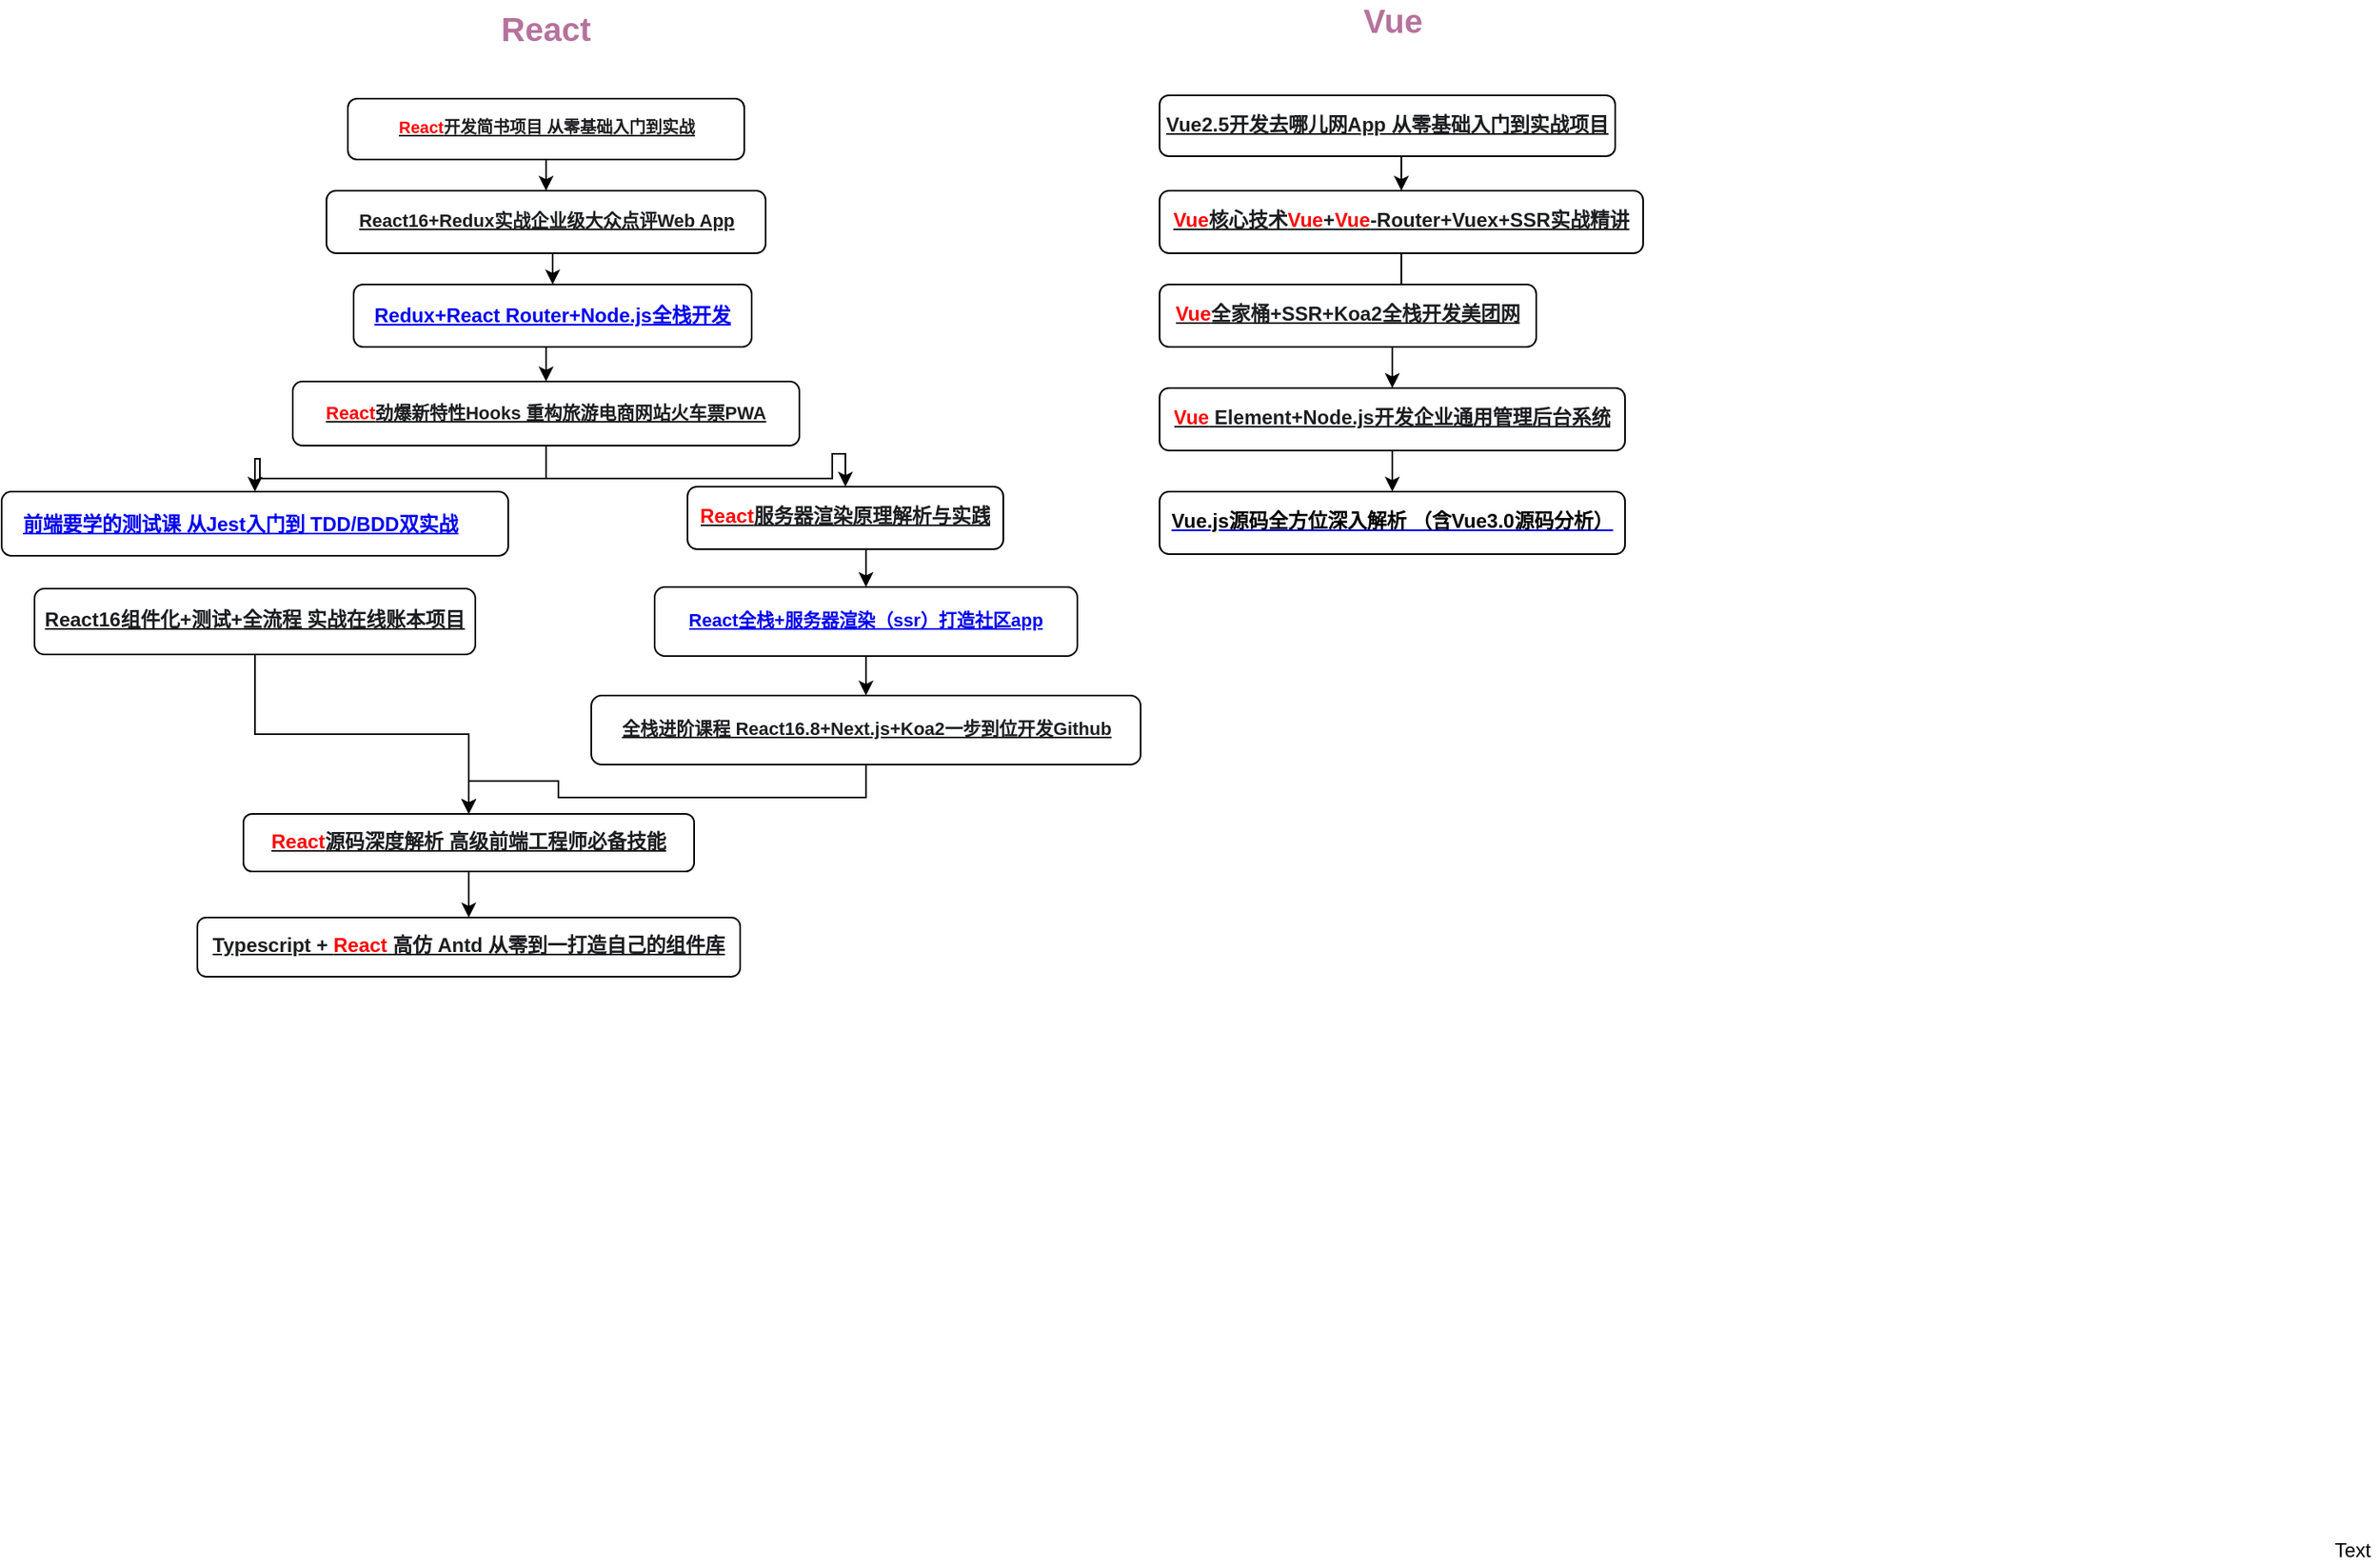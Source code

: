 <mxfile version="12.9.8" type="device"><diagram id="VCD8jmbl7k3ilfH7wO3Z" name="Page-1"><mxGraphModel dx="1422" dy="794" grid="0" gridSize="10" guides="1" tooltips="1" connect="1" arrows="1" fold="1" page="1" pageScale="1" pageWidth="1920" pageHeight="1200" math="0" shadow="0"><root><mxCell id="0"/><mxCell id="1" parent="0"/><mxCell id="zCpXW1Y4T6-CFFsa6al0-1" style="edgeStyle=orthogonalEdgeStyle;rounded=0;orthogonalLoop=1;jettySize=auto;html=1;exitX=0.5;exitY=1;exitDx=0;exitDy=0;" edge="1" parent="1" source="zCpXW1Y4T6-CFFsa6al0-2" target="zCpXW1Y4T6-CFFsa6al0-4"><mxGeometry relative="1" as="geometry"/></mxCell><mxCell id="zCpXW1Y4T6-CFFsa6al0-2" value="&lt;a href=&quot;https://coding.imooc.com/class/229.html&quot; target=&quot;_blank&quot; class=&quot;js-zhuge-allResult item-title js-result-item js-item-title&quot; style=&quot;outline: 0px ; color: rgb(28 , 31 , 33) ; line-height: 32px ; font-weight: 700 ; overflow: hidden ; text-overflow: ellipsis ; display: inline-block ; background-color: rgb(255 , 255 , 255) ; font-size: 10px&quot;&gt;&lt;span class=&quot;highlight&quot; style=&quot;color: red ; font-size: 10px&quot;&gt;React&lt;/span&gt;开发简书项目 从零基础入门到实战&lt;/a&gt;" style="rounded=1;whiteSpace=wrap;html=1;" vertex="1" parent="1"><mxGeometry x="989.5" y="292" width="241" height="37" as="geometry"/></mxCell><mxCell id="zCpXW1Y4T6-CFFsa6al0-36" style="edgeStyle=orthogonalEdgeStyle;rounded=0;orthogonalLoop=1;jettySize=auto;html=1;exitX=0.5;exitY=1;exitDx=0;exitDy=0;entryX=0.5;entryY=0;entryDx=0;entryDy=0;" edge="1" parent="1" source="zCpXW1Y4T6-CFFsa6al0-4" target="zCpXW1Y4T6-CFFsa6al0-33"><mxGeometry relative="1" as="geometry"/></mxCell><mxCell id="zCpXW1Y4T6-CFFsa6al0-4" value="&lt;a href=&quot;https://coding.imooc.com/class/313.html&quot; target=&quot;_blank&quot; class=&quot;js-zhuge-allResult item-title js-result-item js-item-title&quot; style=&quot;outline: 0px ; color: rgb(28 , 31 , 33) ; line-height: 32px ; font-weight: 700 ; overflow: hidden ; text-overflow: ellipsis ; display: inline-block ; background-color: rgb(255 , 255 , 255)&quot;&gt;&lt;font style=&quot;font-size: 11px&quot;&gt;React16+Redux实战企业级大众点评Web App&lt;/font&gt;&lt;/a&gt;" style="rounded=1;whiteSpace=wrap;html=1;" vertex="1" parent="1"><mxGeometry x="976.5" y="348" width="267" height="38" as="geometry"/></mxCell><mxCell id="zCpXW1Y4T6-CFFsa6al0-5" style="edgeStyle=orthogonalEdgeStyle;rounded=0;orthogonalLoop=1;jettySize=auto;html=1;exitX=0.5;exitY=1;exitDx=0;exitDy=0;entryX=0.5;entryY=0;entryDx=0;entryDy=0;" edge="1" parent="1" source="zCpXW1Y4T6-CFFsa6al0-7" target="zCpXW1Y4T6-CFFsa6al0-9"><mxGeometry relative="1" as="geometry"/></mxCell><mxCell id="zCpXW1Y4T6-CFFsa6al0-6" style="edgeStyle=orthogonalEdgeStyle;rounded=0;orthogonalLoop=1;jettySize=auto;html=1;exitX=0.5;exitY=1;exitDx=0;exitDy=0;entryX=0.5;entryY=0;entryDx=0;entryDy=0;" edge="1" parent="1" source="zCpXW1Y4T6-CFFsa6al0-7" target="zCpXW1Y4T6-CFFsa6al0-30"><mxGeometry relative="1" as="geometry"/></mxCell><mxCell id="zCpXW1Y4T6-CFFsa6al0-7" value="&lt;a href=&quot;https://coding.imooc.com/class/348.html&quot; target=&quot;_blank&quot; class=&quot;js-zhuge-allResult item-title js-result-item js-item-title&quot; style=&quot;outline: 0px ; color: rgb(28 , 31 , 33) ; line-height: 32px ; font-weight: 700 ; overflow: hidden ; text-overflow: ellipsis ; display: inline-block ; background-color: rgb(255 , 255 , 255) ; font-size: 11px&quot;&gt;&lt;span class=&quot;highlight&quot; style=&quot;color: red ; font-size: 11px&quot;&gt;React&lt;/span&gt;劲爆新特性Hooks 重构旅游电商网站火车票PWA&lt;/a&gt;" style="rounded=1;whiteSpace=wrap;html=1;" vertex="1" parent="1"><mxGeometry x="956" y="464" width="308" height="39" as="geometry"/></mxCell><mxCell id="zCpXW1Y4T6-CFFsa6al0-8" style="edgeStyle=orthogonalEdgeStyle;rounded=0;orthogonalLoop=1;jettySize=auto;html=1;exitX=0.5;exitY=1;exitDx=0;exitDy=0;entryX=0.5;entryY=0;entryDx=0;entryDy=0;" edge="1" parent="1" source="zCpXW1Y4T6-CFFsa6al0-9" target="zCpXW1Y4T6-CFFsa6al0-29"><mxGeometry relative="1" as="geometry"/></mxCell><mxCell id="zCpXW1Y4T6-CFFsa6al0-9" value="&lt;a href=&quot;https://coding.imooc.com/class/276.html&quot; target=&quot;_blank&quot; class=&quot;js-zhuge-allResult item-title js-result-item js-item-title&quot; style=&quot;outline: 0px ; color: rgb(28 , 31 , 33) ; line-height: 32px ; font-weight: 700 ; overflow: hidden ; text-overflow: ellipsis ; display: inline-block ; background-color: rgb(255 , 255 , 255)&quot;&gt;&lt;span class=&quot;highlight&quot; style=&quot;color: red&quot;&gt;React&lt;/span&gt;服务器渲染原理解析与实践&lt;/a&gt;" style="rounded=1;whiteSpace=wrap;html=1;" vertex="1" parent="1"><mxGeometry x="1196" y="528" width="192" height="38" as="geometry"/></mxCell><mxCell id="zCpXW1Y4T6-CFFsa6al0-10" style="edgeStyle=orthogonalEdgeStyle;rounded=0;orthogonalLoop=1;jettySize=auto;html=1;exitX=0.5;exitY=1;exitDx=0;exitDy=0;" edge="1" parent="1" source="zCpXW1Y4T6-CFFsa6al0-11" target="zCpXW1Y4T6-CFFsa6al0-15"><mxGeometry relative="1" as="geometry"/></mxCell><mxCell id="zCpXW1Y4T6-CFFsa6al0-11" value="&lt;a href=&quot;https://coding.imooc.com/class/334.html&quot; target=&quot;_blank&quot; class=&quot;js-zhuge-allResult item-title js-result-item js-item-title&quot; style=&quot;outline: 0px ; color: rgb(28 , 31 , 33) ; line-height: 32px ; font-weight: 700 ; overflow: hidden ; text-overflow: ellipsis ; display: inline-block ; background-color: rgb(255 , 255 , 255)&quot;&gt;&lt;font style=&quot;font-size: 11px&quot;&gt;全栈进阶课程 React16.8+Next.js+Koa2一步到位开发Github&lt;/font&gt;&lt;/a&gt;" style="rounded=1;whiteSpace=wrap;html=1;" vertex="1" parent="1"><mxGeometry x="1137.5" y="655" width="334" height="42" as="geometry"/></mxCell><mxCell id="zCpXW1Y4T6-CFFsa6al0-12" style="edgeStyle=orthogonalEdgeStyle;rounded=0;orthogonalLoop=1;jettySize=auto;html=1;exitX=0.5;exitY=1;exitDx=0;exitDy=0;" edge="1" parent="1" source="zCpXW1Y4T6-CFFsa6al0-13" target="zCpXW1Y4T6-CFFsa6al0-15"><mxGeometry relative="1" as="geometry"/></mxCell><mxCell id="zCpXW1Y4T6-CFFsa6al0-13" value="&lt;a href=&quot;https://coding.imooc.com/class/302.html&quot; target=&quot;_blank&quot; class=&quot;js-zhuge-allResult item-title js-result-item js-item-title&quot; style=&quot;outline: 0px ; color: rgb(28 , 31 , 33) ; line-height: 32px ; font-weight: 700 ; overflow: hidden ; white-space: nowrap ; text-overflow: ellipsis ; display: inline-block ; background-color: rgb(255 , 255 , 255)&quot;&gt;&lt;font style=&quot;font-size: 12px&quot;&gt;React16组件化+测试+全流程 实战在线账本项目&lt;/font&gt;&lt;/a&gt;" style="rounded=1;whiteSpace=wrap;html=1;" vertex="1" parent="1"><mxGeometry x="799" y="590" width="268" height="40" as="geometry"/></mxCell><mxCell id="zCpXW1Y4T6-CFFsa6al0-14" style="edgeStyle=orthogonalEdgeStyle;rounded=0;orthogonalLoop=1;jettySize=auto;html=1;exitX=0.5;exitY=1;exitDx=0;exitDy=0;" edge="1" parent="1" source="zCpXW1Y4T6-CFFsa6al0-15" target="zCpXW1Y4T6-CFFsa6al0-16"><mxGeometry relative="1" as="geometry"/></mxCell><mxCell id="zCpXW1Y4T6-CFFsa6al0-15" value="&lt;a href=&quot;https://coding.imooc.com/class/309.html&quot; target=&quot;_blank&quot; class=&quot;js-zhuge-allResult item-title js-result-item js-item-title&quot; style=&quot;outline: 0px ; color: rgb(28 , 31 , 33) ; line-height: 32px ; font-weight: 700 ; overflow: hidden ; white-space: nowrap ; text-overflow: ellipsis ; display: inline-block ; background-color: rgb(255 , 255 , 255)&quot;&gt;&lt;span class=&quot;highlight&quot; style=&quot;color: red&quot;&gt;React&lt;/span&gt;源码深度解析 高级前端工程师必备技能&lt;/a&gt;" style="rounded=1;whiteSpace=wrap;html=1;" vertex="1" parent="1"><mxGeometry x="926" y="727" width="274" height="35" as="geometry"/></mxCell><mxCell id="zCpXW1Y4T6-CFFsa6al0-16" value="&lt;a href=&quot;https://coding.imooc.com/class/428.html&quot; target=&quot;_blank&quot; class=&quot;js-zhuge-allResult item-title js-result-item js-item-title&quot; style=&quot;outline: 0px ; color: rgb(28 , 31 , 33) ; line-height: 32px ; font-weight: 700 ; overflow: hidden ; text-overflow: ellipsis ; display: inline-block ; background-color: rgb(255 , 255 , 255)&quot;&gt;Typescript +&amp;nbsp;&lt;span class=&quot;highlight&quot; style=&quot;color: red&quot;&gt;React&lt;/span&gt;&amp;nbsp;高仿 Antd 从零到一打造自己的组件库&lt;/a&gt;" style="rounded=1;whiteSpace=wrap;html=1;" vertex="1" parent="1"><mxGeometry x="898" y="790" width="330" height="36" as="geometry"/></mxCell><mxCell id="zCpXW1Y4T6-CFFsa6al0-17" style="edgeStyle=orthogonalEdgeStyle;rounded=0;orthogonalLoop=1;jettySize=auto;html=1;exitX=0.5;exitY=1;exitDx=0;exitDy=0;entryX=0.5;entryY=0;entryDx=0;entryDy=0;" edge="1" parent="1" source="zCpXW1Y4T6-CFFsa6al0-18" target="zCpXW1Y4T6-CFFsa6al0-20"><mxGeometry relative="1" as="geometry"/></mxCell><mxCell id="zCpXW1Y4T6-CFFsa6al0-18" value="&lt;a href=&quot;https://coding.imooc.com/class/203.html&quot; target=&quot;_blank&quot; class=&quot;js-zhuge-allResult item-title js-result-item js-item-title&quot; style=&quot;outline: 0px ; color: rgb(28 , 31 , 33) ; line-height: 32px ; overflow: hidden ; white-space: nowrap ; text-overflow: ellipsis ; display: inline-block&quot;&gt;&lt;font style=&quot;font-size: 12px ; background-color: rgb(255 , 255 , 255)&quot;&gt;&lt;b&gt;Vue2.5开发去哪儿网App 从零基础入门到实战项目&lt;/b&gt;&lt;/font&gt;&lt;/a&gt;" style="rounded=1;whiteSpace=wrap;html=1;" vertex="1" parent="1"><mxGeometry x="1483" y="290" width="277" height="37" as="geometry"/></mxCell><mxCell id="zCpXW1Y4T6-CFFsa6al0-19" style="edgeStyle=orthogonalEdgeStyle;rounded=0;orthogonalLoop=1;jettySize=auto;html=1;exitX=0.5;exitY=1;exitDx=0;exitDy=0;" edge="1" parent="1" source="zCpXW1Y4T6-CFFsa6al0-20" target="zCpXW1Y4T6-CFFsa6al0-22"><mxGeometry relative="1" as="geometry"/></mxCell><mxCell id="zCpXW1Y4T6-CFFsa6al0-20" value="&lt;a href=&quot;https://coding.imooc.com/class/196.html&quot; target=&quot;_blank&quot; class=&quot;js-zhuge-allResult item-title js-result-item js-item-title&quot; style=&quot;outline: 0px ; color: rgb(28 , 31 , 33) ; line-height: 32px ; font-weight: 700 ; overflow: hidden ; white-space: nowrap ; text-overflow: ellipsis ; display: inline-block ; background-color: rgb(255 , 255 , 255)&quot;&gt;&lt;span class=&quot;highlight&quot; style=&quot;color: red&quot;&gt;Vue&lt;/span&gt;核心技术&lt;span class=&quot;highlight&quot; style=&quot;color: red&quot;&gt;Vue&lt;/span&gt;+&lt;span class=&quot;highlight&quot; style=&quot;color: red&quot;&gt;Vue&lt;/span&gt;-Router+Vuex+SSR实战精讲&lt;/a&gt;" style="rounded=1;whiteSpace=wrap;html=1;" vertex="1" parent="1"><mxGeometry x="1483" y="348" width="294" height="38" as="geometry"/></mxCell><mxCell id="zCpXW1Y4T6-CFFsa6al0-21" style="edgeStyle=orthogonalEdgeStyle;rounded=0;orthogonalLoop=1;jettySize=auto;html=1;exitX=0.5;exitY=1;exitDx=0;exitDy=0;entryX=0.5;entryY=0;entryDx=0;entryDy=0;" edge="1" parent="1" source="zCpXW1Y4T6-CFFsa6al0-22" target="zCpXW1Y4T6-CFFsa6al0-24"><mxGeometry relative="1" as="geometry"/></mxCell><mxCell id="zCpXW1Y4T6-CFFsa6al0-22" value="&lt;a href=&quot;https://coding.imooc.com/class/280.html&quot; target=&quot;_blank&quot; class=&quot;js-zhuge-allResult item-title js-result-item js-item-title&quot; style=&quot;outline: 0px ; color: rgb(28 , 31 , 33) ; line-height: 32px ; font-weight: 700 ; overflow: hidden ; white-space: nowrap ; text-overflow: ellipsis ; display: inline-block ; background-color: rgb(255 , 255 , 255)&quot;&gt;&lt;span class=&quot;highlight&quot; style=&quot;color: red&quot;&gt;Vue&lt;/span&gt;全家桶+SSR+Koa2全栈开发美团网&lt;/a&gt;" style="rounded=1;whiteSpace=wrap;html=1;" vertex="1" parent="1"><mxGeometry x="1483" y="405" width="229" height="38" as="geometry"/></mxCell><mxCell id="zCpXW1Y4T6-CFFsa6al0-23" style="edgeStyle=orthogonalEdgeStyle;rounded=0;orthogonalLoop=1;jettySize=auto;html=1;exitX=0.5;exitY=1;exitDx=0;exitDy=0;" edge="1" parent="1" source="zCpXW1Y4T6-CFFsa6al0-24" target="zCpXW1Y4T6-CFFsa6al0-27"><mxGeometry relative="1" as="geometry"/></mxCell><mxCell id="zCpXW1Y4T6-CFFsa6al0-24" value="&lt;a href=&quot;https://coding.imooc.com/class/401.html&quot; target=&quot;_blank&quot; class=&quot;js-zhuge-allResult item-title js-result-item js-item-title&quot; style=&quot;outline: 0px ; color: rgb(28 , 31 , 33) ; line-height: 32px ; font-weight: 700 ; overflow: hidden ; white-space: nowrap ; text-overflow: ellipsis ; display: inline-block ; font-family: &amp;quot;microsoft yahei&amp;quot; , &amp;quot;helvetica neue&amp;quot; , , &amp;quot;tahoma&amp;quot; , &amp;quot;arial&amp;quot; , sans-serif ; background-color: rgb(255 , 255 , 255)&quot;&gt;&lt;span class=&quot;highlight&quot; style=&quot;color: red&quot;&gt;Vue&lt;/span&gt;&amp;nbsp;Element+Node.js开发企业通用管理后台系统&lt;/a&gt;" style="rounded=1;whiteSpace=wrap;html=1;" vertex="1" parent="1"><mxGeometry x="1483" y="468" width="283" height="38" as="geometry"/></mxCell><mxCell id="zCpXW1Y4T6-CFFsa6al0-25" value="&lt;b&gt;&lt;font color=&quot;#b5739d&quot; style=&quot;font-size: 20px&quot;&gt;React&lt;/font&gt;&lt;/b&gt;" style="text;html=1;strokeColor=none;fillColor=none;align=center;verticalAlign=middle;whiteSpace=wrap;rounded=0;opacity=20;" vertex="1" parent="1"><mxGeometry x="1090" y="239" width="40" height="20" as="geometry"/></mxCell><mxCell id="zCpXW1Y4T6-CFFsa6al0-26" value="&lt;font color=&quot;#b5739d&quot;&gt;&lt;span style=&quot;font-size: 20px&quot;&gt;&lt;b&gt;Vue&lt;/b&gt;&lt;/span&gt;&lt;/font&gt;" style="text;html=1;strokeColor=none;fillColor=none;align=center;verticalAlign=middle;whiteSpace=wrap;rounded=0;opacity=20;" vertex="1" parent="1"><mxGeometry x="1604.5" y="234" width="40" height="20" as="geometry"/></mxCell><mxCell id="zCpXW1Y4T6-CFFsa6al0-27" value="&lt;a href=&quot;https://coding.imooc.com/class/228.html&quot; target=&quot;_blank&quot; class=&quot;js-zhuge-allResult item-title js-result-item js-item-title&quot; style=&quot;outline: 0px ; line-height: 32px ; font-weight: 700 ; overflow: hidden ; white-space: nowrap ; text-overflow: ellipsis ; display: inline-block ; background-color: rgb(255 , 255 , 255)&quot;&gt;&lt;font color=&quot;#000000&quot;&gt;Vue.js源码全方位深入解析 （含Vue3.0源码分析）&lt;/font&gt;&lt;/a&gt;" style="rounded=1;whiteSpace=wrap;html=1;" vertex="1" parent="1"><mxGeometry x="1483" y="531" width="283" height="38" as="geometry"/></mxCell><mxCell id="zCpXW1Y4T6-CFFsa6al0-28" style="edgeStyle=orthogonalEdgeStyle;rounded=0;orthogonalLoop=1;jettySize=auto;html=1;exitX=0.5;exitY=1;exitDx=0;exitDy=0;" edge="1" parent="1" source="zCpXW1Y4T6-CFFsa6al0-29" target="zCpXW1Y4T6-CFFsa6al0-11"><mxGeometry relative="1" as="geometry"/></mxCell><mxCell id="zCpXW1Y4T6-CFFsa6al0-29" value="&lt;font style=&quot;outline: 0px ; color: rgb(28 , 31 , 33) ; line-height: 32px ; font-weight: 700 ; overflow: hidden ; text-overflow: ellipsis ; display: inline-block ; background-color: rgb(255 , 255 , 255) ; font-size: 11px&quot;&gt;&lt;a href=&quot;https://coding.imooc.com/class/161.html&quot;&gt;React全栈+服务器渲染（ssr）打造社区app&lt;/a&gt;&lt;/font&gt;&lt;span style=&quot;font-weight: 700 ; text-align: left ; background-color: rgb(255 , 255 , 255)&quot;&gt;&lt;font style=&quot;font-size: 12px&quot; color=&quot;#1a1a1a&quot;&gt;&lt;br&gt;&lt;/font&gt;&lt;/span&gt;" style="rounded=1;whiteSpace=wrap;html=1;" vertex="1" parent="1"><mxGeometry x="1176" y="589" width="257" height="42" as="geometry"/></mxCell><mxCell id="zCpXW1Y4T6-CFFsa6al0-30" value="" style="rounded=1;whiteSpace=wrap;html=1;" vertex="1" parent="1"><mxGeometry x="779" y="531" width="308" height="39" as="geometry"/></mxCell><mxCell id="zCpXW1Y4T6-CFFsa6al0-31" value="&lt;b&gt;&lt;a href=&quot;https://coding.imooc.com/class/372.html&quot;&gt;前端要学的测试课 从Jest入门到 TDD/BDD双实战&lt;/a&gt;&lt;/b&gt;" style="text;html=1;" vertex="1" parent="1"><mxGeometry x="790" y="536.5" width="282" height="28" as="geometry"/></mxCell><mxCell id="zCpXW1Y4T6-CFFsa6al0-32" value="Text" style="text;html=1;align=center;verticalAlign=middle;resizable=0;points=[];autosize=1;" vertex="1" parent="1"><mxGeometry x="2192" y="1166" width="32" height="18" as="geometry"/></mxCell><mxCell id="zCpXW1Y4T6-CFFsa6al0-37" style="edgeStyle=orthogonalEdgeStyle;rounded=0;orthogonalLoop=1;jettySize=auto;html=1;exitX=0.5;exitY=1;exitDx=0;exitDy=0;entryX=0.5;entryY=0;entryDx=0;entryDy=0;" edge="1" parent="1" source="zCpXW1Y4T6-CFFsa6al0-33" target="zCpXW1Y4T6-CFFsa6al0-7"><mxGeometry relative="1" as="geometry"/></mxCell><mxCell id="zCpXW1Y4T6-CFFsa6al0-33" value="&lt;b&gt;&lt;a href=&quot;https://coding.imooc.com/class/chapter/150.html#Anchor&quot;&gt;Redux+React Router+Node.js全栈开发&lt;/a&gt;&lt;/b&gt;" style="rounded=1;whiteSpace=wrap;html=1;" vertex="1" parent="1"><mxGeometry x="993" y="405" width="242" height="38" as="geometry"/></mxCell></root></mxGraphModel></diagram></mxfile>